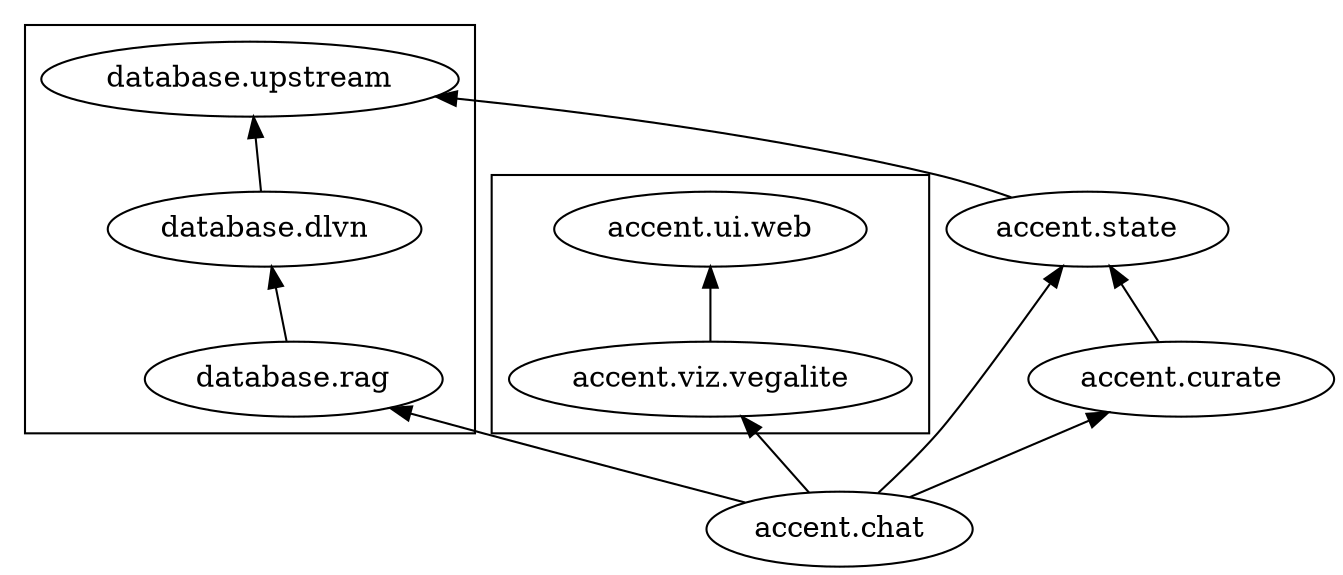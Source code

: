 digraph G {
 
  rankdir=BT;
  

  state[label="accent.state"]
  
  
  subgraph cluster_dm_rag {
      
    db[label="database.dlvn"];
    db_up[label="database.upstream"];
    rag[label="database.rag"];
    db -> db_up
    rag -> db
      
  }
  
  subgraph cluster_ui {
    vegalite[label="accent.viz.vegalite"]
     web[label="accent.ui.web"]
    
  }
  
 
  curate_dataset[label="accent.curate"];
    
  state -> db_up
  vegalite -> web
  curate_dataset -> state
  chat -> state
  chat[label="accent.chat"]
  chat -> curate_dataset
  chat -> rag
  chat -> vegalite


}
